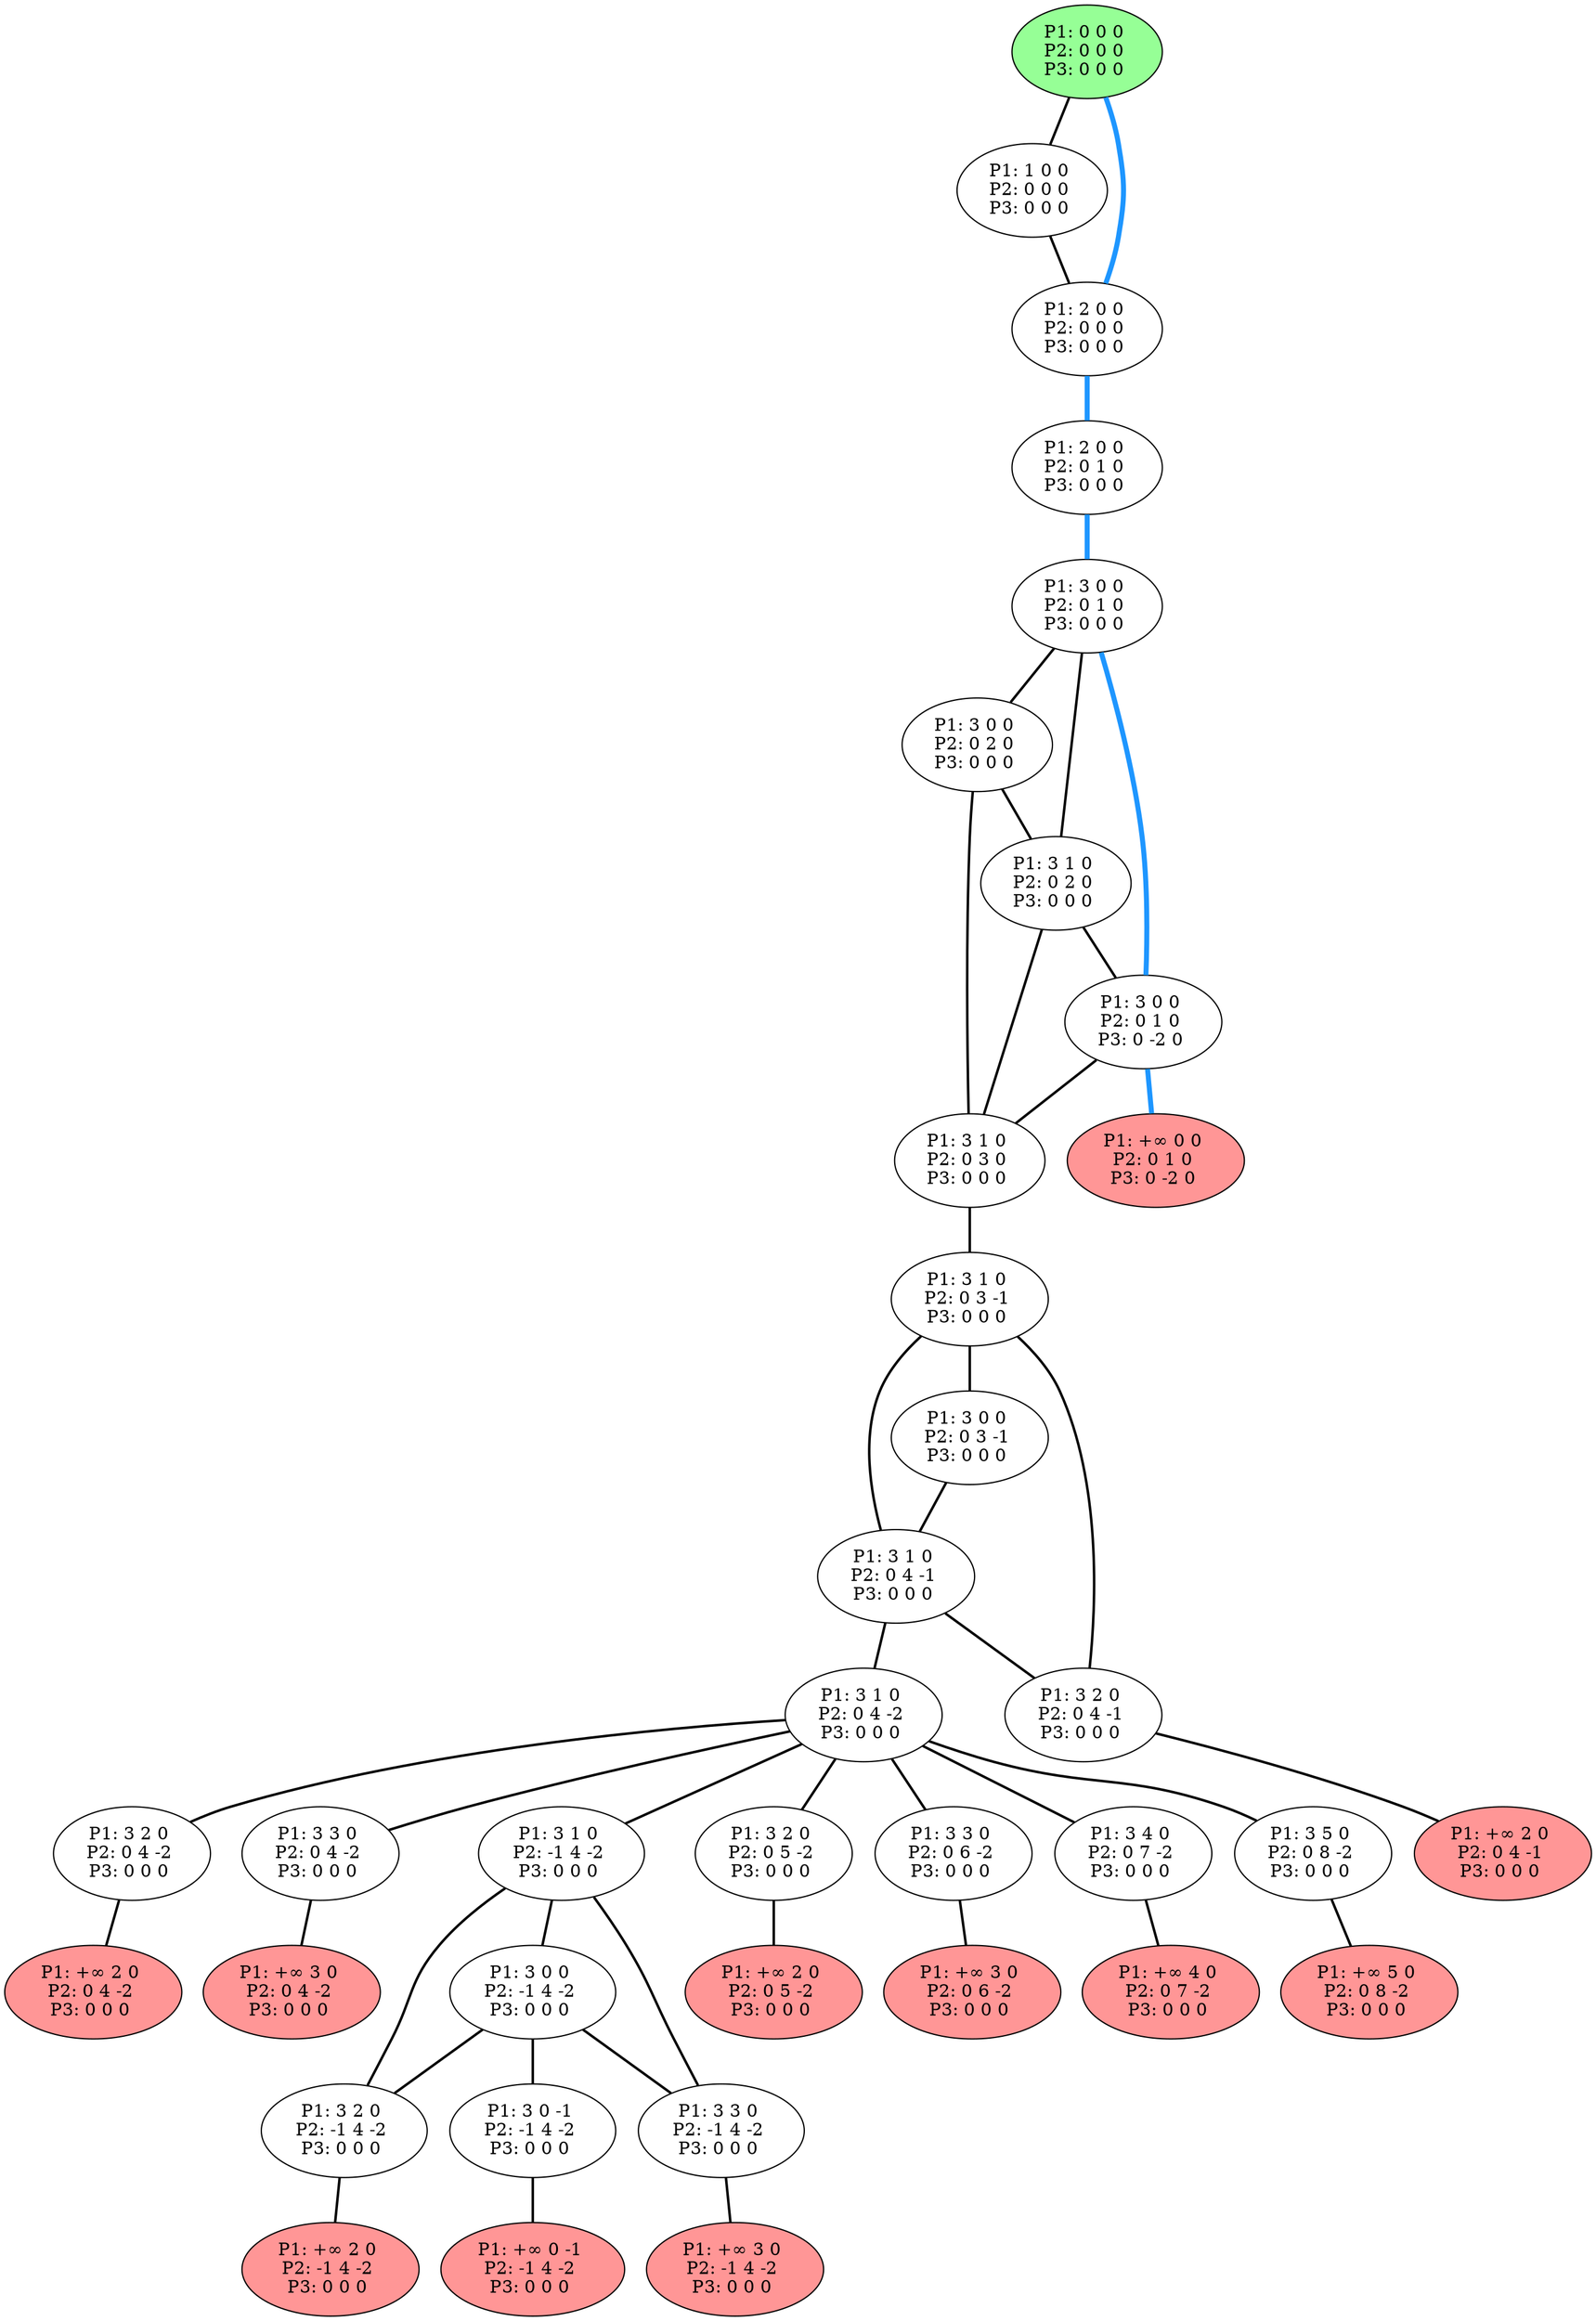 graph G {
color = "black"
0 [label = "P1: 0 0 0 
P2: 0 0 0 
P3: 0 0 0 
",  style="filled", fillcolor = "#96FF96"];
1 [label = "P1: 1 0 0 
P2: 0 0 0 
P3: 0 0 0 
"];
2 [label = "P1: 2 0 0 
P2: 0 0 0 
P3: 0 0 0 
"];
3 [label = "P1: 2 0 0 
P2: 0 1 0 
P3: 0 0 0 
"];
4 [label = "P1: 3 0 0 
P2: 0 1 0 
P3: 0 0 0 
"];
5 [label = "P1: 3 0 0 
P2: 0 2 0 
P3: 0 0 0 
"];
6 [label = "P1: 3 1 0 
P2: 0 2 0 
P3: 0 0 0 
"];
7 [label = "P1: 3 0 0 
P2: 0 1 0 
P3: 0 -2 0 
"];
77 [label = "P1: +∞ 0 0 
P2: 0 1 0 
P3: 0 -2 0 
",  style="filled", fillcolor = "#FF9696"];
8 [label = "P1: 3 1 0 
P2: 0 3 0 
P3: 0 0 0 
"];
9 [label = "P1: 3 1 0 
P2: 0 3 -1 
P3: 0 0 0 
"];
10 [label = "P1: 3 0 0 
P2: 0 3 -1 
P3: 0 0 0 
"];
11 [label = "P1: 3 1 0 
P2: 0 4 -1 
P3: 0 0 0 
"];
12 [label = "P1: 3 2 0 
P2: 0 4 -1 
P3: 0 0 0 
"];
1212 [label = "P1: +∞ 2 0 
P2: 0 4 -1 
P3: 0 0 0 
",  style="filled", fillcolor = "#FF9696"];
13 [label = "P1: 3 1 0 
P2: 0 4 -2 
P3: 0 0 0 
"];
14 [label = "P1: 3 2 0 
P2: 0 4 -2 
P3: 0 0 0 
"];
1414 [label = "P1: +∞ 2 0 
P2: 0 4 -2 
P3: 0 0 0 
",  style="filled", fillcolor = "#FF9696"];
15 [label = "P1: 3 3 0 
P2: 0 4 -2 
P3: 0 0 0 
"];
1515 [label = "P1: +∞ 3 0 
P2: 0 4 -2 
P3: 0 0 0 
",  style="filled", fillcolor = "#FF9696"];
16 [label = "P1: 3 1 0 
P2: -1 4 -2 
P3: 0 0 0 
"];
17 [label = "P1: 3 2 0 
P2: 0 5 -2 
P3: 0 0 0 
"];
1717 [label = "P1: +∞ 2 0 
P2: 0 5 -2 
P3: 0 0 0 
",  style="filled", fillcolor = "#FF9696"];
18 [label = "P1: 3 3 0 
P2: 0 6 -2 
P3: 0 0 0 
"];
1818 [label = "P1: +∞ 3 0 
P2: 0 6 -2 
P3: 0 0 0 
",  style="filled", fillcolor = "#FF9696"];
19 [label = "P1: 3 4 0 
P2: 0 7 -2 
P3: 0 0 0 
"];
1919 [label = "P1: +∞ 4 0 
P2: 0 7 -2 
P3: 0 0 0 
",  style="filled", fillcolor = "#FF9696"];
20 [label = "P1: 3 5 0 
P2: 0 8 -2 
P3: 0 0 0 
"];
2020 [label = "P1: +∞ 5 0 
P2: 0 8 -2 
P3: 0 0 0 
",  style="filled", fillcolor = "#FF9696"];
21 [label = "P1: 3 0 0 
P2: -1 4 -2 
P3: 0 0 0 
"];
22 [label = "P1: 3 2 0 
P2: -1 4 -2 
P3: 0 0 0 
"];
2222 [label = "P1: +∞ 2 0 
P2: -1 4 -2 
P3: 0 0 0 
",  style="filled", fillcolor = "#FF9696"];
23 [label = "P1: 3 3 0 
P2: -1 4 -2 
P3: 0 0 0 
"];
2323 [label = "P1: +∞ 3 0 
P2: -1 4 -2 
P3: 0 0 0 
",  style="filled", fillcolor = "#FF9696"];
24 [label = "P1: 3 0 -1 
P2: -1 4 -2 
P3: 0 0 0 
"];
2424 [label = "P1: +∞ 0 -1 
P2: -1 4 -2 
P3: 0 0 0 
",  style="filled", fillcolor = "#FF9696"];
edge [style=bold];
0 -- 1 [color=black];
0 -- 2 [color="#1E96FF", penwidth=4.0];

1 -- 2 [color=black];

2 -- 3 [color="#1E96FF", penwidth=4.0];

3 -- 4 [color="#1E96FF", penwidth=4.0];

4 -- 5 [color=black];
4 -- 6 [color=black];
4 -- 7 [color="#1E96FF", penwidth=4.0];

5 -- 6 [color=black];
5 -- 8 [color=black];

6 -- 8 [color=black];
6 -- 7 [color=black];

7 -- 8 [color=black];

7 -- 77 [color="#1E96FF", penwidth=4.0];
8 -- 9 [color=black];

9 -- 10 [color=black];
9 -- 11 [color=black];
9 -- 12 [color=black];

10 -- 11 [color=black];

11 -- 12 [color=black];
11 -- 13 [color=black];


12 -- 1212 [color=black];
13 -- 14 [color=black];
13 -- 15 [color=black];
13 -- 16 [color=black];
13 -- 17 [color=black];
13 -- 18 [color=black];
13 -- 19 [color=black];
13 -- 20 [color=black];


14 -- 1414 [color=black];

15 -- 1515 [color=black];
16 -- 21 [color=black];
16 -- 22 [color=black];
16 -- 23 [color=black];


17 -- 1717 [color=black];

18 -- 1818 [color=black];

19 -- 1919 [color=black];

20 -- 2020 [color=black];
21 -- 22 [color=black];
21 -- 23 [color=black];
21 -- 24 [color=black];


22 -- 2222 [color=black];

23 -- 2323 [color=black];

24 -- 2424 [color=black];
}
